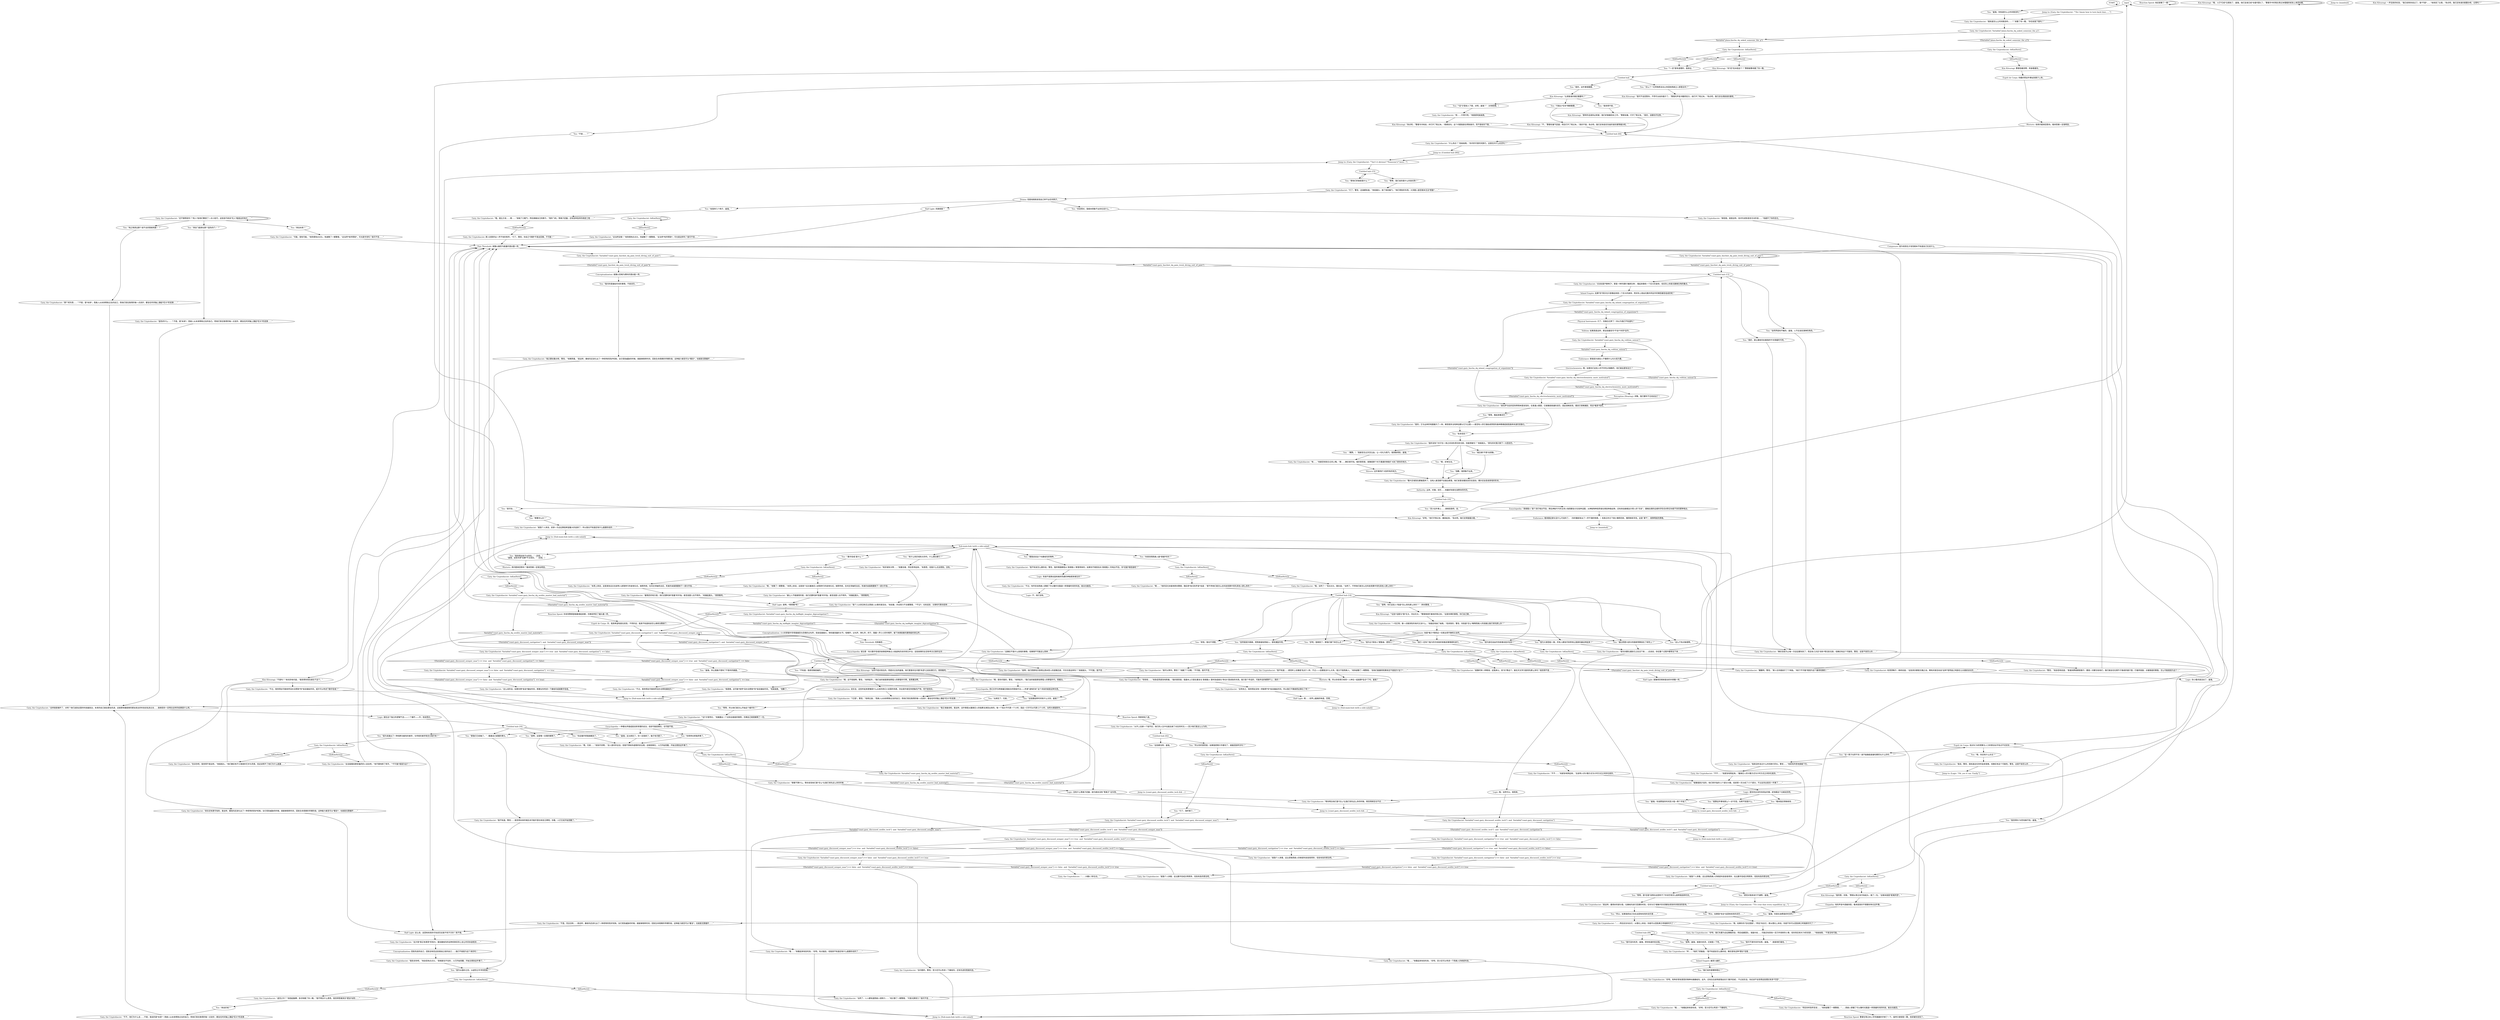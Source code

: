 # WESTCOAST / GARY FASCHA DQ
# Ask Gary if he knows how to turn back time.
# ==================================================
digraph G {
	  0 [label="START"];
	  1 [label="input"];
	  2 [label="You: “好吧，我相信了。那我们接下来怎么办？”"];
	  3 [label="You: “因为从面纱之后、从虚空之中寻找答案？”"];
	  4 [label="Gary, the Cryptofascist: IsKimHere()"];
	  5 [label="IsKimHere()", shape=diamond];
	  6 [label="!(IsKimHere())", shape=diamond];
	  7 [label="Reaction Speed: 他还是瞥了一眼！"];
	  8 [label="Gary, the Cryptofascist: 他清清嗓子，继续说道。“这些其实都是无稽之谈。哪有间谍活动会*这样*堂而皇之地放在公众面前谈论的……”"];
	  9 [label="Gary, the Cryptofascist: “可能，很有可能。”他热情地点点头，快速瞥了一眼警督。“这当然*有所帮助*，可光是市场吗？我可不信……”"];
	  10 [label="Gary, the Cryptofascist: “*正是*，警官。”他倾过身。“西奥人从未来帮助过去的自己。而他们现在取得的每一点进步，都会在时间轴上激起*巨大*的涟漪……”"];
	  11 [label="You: “行了，我听够了。”"];
	  12 [label="Gary, the Cryptofascist: “不不……”他紧张地笑起来。“塞美尼人的计数方式与计时方式之间存在差异。”"];
	  13 [label="Jump to: [coast.gary_discussed_seolite_tech && ...]"];
	  14 [label="You: “那要怎么办？”"];
	  15 [label="Gary, the Cryptofascist: “其实还有更可怕的。是这样，桑帕玛还进化出了一种奇特的防护机制。当它受到威胁的时候，就能够倒转时间，回到生命周期的早期阶段。这种能力甚至可以*重复*，也就是无限循环……”"];
	  16 [label="You: “至少这件事上……请相信我吧，金。”"];
	  17 [label="You: “盖瑞，你是在浪费我的时间吗？”"];
	  18 [label="Gary, the Cryptofascist: “确实目前为止每一次远征都失败了，而且有几次还*消失*得无影无踪，但确实有这个可能性，警官。这是不容否认的……”"];
	  19 [label="Gary, the Cryptofascist: “首先你要在遇到它之后活下来……应该说，你在整个过程中都得活下来……”"];
	  20 [label="Gary, the Cryptofascist: IsKimHere()"];
	  21 [label="IsKimHere()", shape=diamond];
	  22 [label="!(IsKimHere())", shape=diamond];
	  23 [label="Logic: 没有什么等离子武器，因为根本没有“等离子”这东西。"];
	  24 [label="Kim Kitsuragi: “哦，人们*已经*注意到了，盖瑞。他们没准已经*派遣*团队了。”警督手中的笔在笔记本粗糙的纸张上来回动着。"];
	  25 [label="Kim Kitsuragi: “当然不是对现在的，而是对过去的盖瑞。他们更喜欢在问题*失控*之前处理它们。想想看吧。”"];
	  26 [label="You: “盖瑞，你让我脑子里有了不喜欢的画面。”"];
	  27 [label="Gary, the Cryptofascist: “不过，我觉得这可能依然没办法帮助*你*亲自操纵时间。或许可以考虑下数字惩戒？”"];
	  28 [label="You: “*一定*是有道理的，我保证。”"];
	  29 [label="Rhetoric: 用问题来回答你？看来答案一定相当明显。"];
	  30 [label="Gary, the Cryptofascist: “我不知该怎么跟你说，警官。我的情报都是从‘真相猎人’那里得来的。如果你不相信名叫‘真相猎人’的电台节目，你*还能*相信谁呢？”"];
	  31 [label="Gary, the Cryptofascist: “应该说是*物种们*。那是一种所谓的‘集群生物’，看起来像有一个巨大的身体，但实际上则是无数微生物的集合。”"];
	  32 [label="You: “这么干有点缺德啊。”"];
	  33 [label="You: “因为发展出了一种纯粹功能性的美学，与传统的美学观念分离开来？”"];
	  34 [label="You: “等等，所以他们是怎么开始这个循环的？”"];
	  35 [label="Gary, the Cryptofascist: “等你明白他们是*怎么*比我们领先这么多的时候，再觉得疯狂也不迟……”"];
	  36 [label="Gary, the Cryptofascist: “那都不算什么。等你发现他们是*怎么*比我们领先这么多的时候……”"];
	  37 [label="Gary, the Cryptofascist: “我告诉你吧，”他自信地点点头。“真相是包不住的，人们开始觉醒，开始注意到这件事了。”"];
	  38 [label="Gary, the Cryptofascist: “……大概4.5秒左右。”"];
	  39 [label="Gary, the Cryptofascist: “哦……”他看起来有些吃惊。“好吧，至少还可以考虑一下桑帕玛。”"];
	  40 [label="Gary, the Cryptofascist: “不过，有传言说西奥人掌握了可以像时光隧道一样穿越时间的科技。能去也能回。”"];
	  41 [label="Encyclopedia: “真相猎人”是个流行电台节目。两名神秘兮兮的主持人每周都会讨论各种话题，从神秘物种到阴谋论再到种族战争，还有来自赫姆达尔男人的“历史”。跟格拉德的边缘科学杂志《悖论B》差不多的那种电台。"];
	  42 [label="You: “我问的是操纵时间的事情，不是泥巴。”"];
	  43 [label="Gary, the Cryptofascist: Variable[\"coast.gary_faschist_dq_pain_tresh_diving_suit_of_pain\"]"];
	  44 [label="Variable[\"coast.gary_faschist_dq_pain_tresh_diving_suit_of_pain\"]", shape=diamond];
	  45 [label="!(Variable[\"coast.gary_faschist_dq_pain_tresh_diving_suit_of_pain\"])", shape=diamond];
	  46 [label="Gary, the Cryptofascist: “当然了，人人都知道西奥人很努力……”他又瞥了一眼警督。“可是光靠努力？我可不信……”"];
	  47 [label="Gary, the Cryptofascist: “我个人从来没有见过西奥人从事间谍活动，”他说着，并且努力不去看警督。“*不过*，也有谣言、文章和可靠消息称……”"];
	  48 [label="Jump to: [Sub-main-hub (with a side-salad)]"];
	  49 [label="Gary, the Cryptofascist: “就我个人来说，安排一次远征算是希望最大的选择了，所以我也不知道还有什么能跟你说的……”"];
	  50 [label="Jump to: [Gary, the Cryptofascist: \"\"Isn't it obvious? *Someone's* been...\"]"];
	  51 [label="Untitled hub (06)"];
	  52 [label="You: “我可不拿时间开玩笑，盖瑞。”（直直地盯着他。）"];
	  53 [label="Esprit de Corps: 他对RCM的预算与人力的想法似乎有点不切实际……"];
	  54 [label="Logic: 哦，当然可以。很简单。"];
	  55 [label="Gary, the Cryptofascist: “好吧，我们先要为远征筹集资金，然后组建团队，准备补给……可能还有其他一百万件琐碎的小事，但你背后有RCM的资源……”他耸耸肩。“不是没有可能。”"];
	  56 [label="Pain Threshold: 就像以痛苦为能量的潜水服一样。"];
	  57 [label="Untitled hub (15)"];
	  58 [label="Gary, the Cryptofascist: “还不够明显吗？*有人*给他们教授了一点小技巧，这些技巧来自*无人*能抵达的地方……”"];
	  59 [label="You: “来自灰域？”"];
	  60 [label="Half Light: 同类相食？"];
	  61 [label="You: “太疯狂了，兄弟。”"];
	  62 [label="Gary, the Cryptofascist: “本质上来说，这是某些远古吉皮特人部落举行的哀悼仪式。按照传统，在村庄领袖死去后，死者的亲属需要割下一部分手指……”"];
	  63 [label="Half Light: 是啊，*想想看*吧！"];
	  64 [label="Jump to: [coast.gary_discussed_seolite_tech && ...]"];
	  65 [label="Composure: 因为他现在才发现根本不知道自己在说什么。"];
	  66 [label="Gary, the Cryptofascist: “我知道怎么让时间倒流吗……？”他瞥了你一眼。“你在给我下套吗？”"];
	  67 [label="Untitled hub"];
	  68 [label="Untitled hub (04)"];
	  69 [label="You: “可能比*任何*事都重要。”"];
	  70 [label="You: “是啊，盖瑞，就是抖机灵。迁就我一下吧。”"];
	  71 [label="Inland Empire: 越深入越好。"];
	  72 [label="You: “有什么和灰域有关的吗，什么理论都行？”"];
	  73 [label="You: “我觉得这些不太现实。”（总结。）\n“盖瑞，这些东西*全都*不太现实。”（总结。）"];
	  74 [label="Volition: 如果真是这样，那这些器官可*不会**共同*运作。"];
	  75 [label="You: “感觉对我来说行不通啊，盖瑞。”"];
	  76 [label="Gary, the Cryptofascist: “……然后反复攻击它，从理论上来说，你就可以回到弗兰考格斯时代了！”"];
	  77 [label="Logic: 你小看间谍活动了，盖瑞。"];
	  78 [label="Jump to: [Sub-main-hub (with a side-salad)]"];
	  79 [label="Gary, the Cryptofascist: Variable[\"coast.gary_fascha_dq_halflight_imagine_digicastigation\"]"];
	  80 [label="Variable[\"coast.gary_fascha_dq_halflight_imagine_digicastigation\"]", shape=diamond];
	  81 [label="!(Variable[\"coast.gary_fascha_dq_halflight_imagine_digicastigation\"])", shape=diamond];
	  82 [label="Gary, the Cryptofascist: “那个老东西……？不是，是*未来*。西奥人从未来帮助过去的自己。而他们现在取得的每一点进步，都会在时间轴上激起*巨大*的涟漪……”"];
	  83 [label="Gary, the Cryptofascist: “没问题的，警官。至少还可以考虑一下桑帕玛，还有先进的西奥科技。”"];
	  84 [label="Kim Kitsuragi: “快点吧，”警督冷冷地说，并打开了笔记本。“顺便说句，这个问题我是在明知故问，而不是给你下套。”"];
	  85 [label="Jump to: [Untitled hub (06)]"];
	  86 [label="Gary, the Cryptofascist: IsKimHere()"];
	  87 [label="IsKimHere()", shape=diamond];
	  88 [label="!(IsKimHere())", shape=diamond];
	  89 [label="Reaction Speed: 警督在笔记本上写写画画的手顿了一下。虽然只是短短一瞬，但却被你发现了。"];
	  90 [label="You: “‘数字惩戒’是什么？”"];
	  91 [label="Gary, the Cryptofascist: Variable[\"coast.gary_fascha_dq_inland_congregation_of_organisms\"]"];
	  92 [label="Variable[\"coast.gary_fascha_dq_inland_congregation_of_organisms\"]", shape=diamond];
	  93 [label="!(Variable[\"coast.gary_fascha_dq_inland_congregation_of_organisms\"])", shape=diamond];
	  94 [label="Gary, the Cryptofascist: Variable[\"coast.gary_fascha_dq_volition_unison\"]"];
	  95 [label="Variable[\"coast.gary_fascha_dq_volition_unison\"]", shape=diamond];
	  96 [label="!(Variable[\"coast.gary_fascha_dq_volition_unison\"])", shape=diamond];
	  97 [label="You: “有多危险？”"];
	  98 [label="Gary, the Cryptofascist: “我听说有个村子在一夜之间消失得无影无踪。你能想象吗？”他摇摇头。“原先的村落只剩下一大团泥巴。”"];
	  99 [label="You: “嗯，非常生动。”"];
	  100 [label="You: （嘲笑。）“我甚至见过天空泣血，让一切化为蒸汽。我想象得到，盖瑞。”"];
	  101 [label="Kim Kitsuragi: “*这些*话题与*我*无关。完全无关。”警督继续盯着他的笔记本。“这是你俩的事情。你们自己聊。”"];
	  102 [label="Gary, the Cryptofascist: IsKimHere()"];
	  103 [label="IsKimHere()", shape=diamond];
	  104 [label="!(IsKimHere())", shape=diamond];
	  105 [label="You: “这些跟扭转时间有什么关系，盖瑞？”"];
	  106 [label="Untitled hub (02)"];
	  107 [label="Jump to: [Sub-main-hub (with a side-salad)]"];
	  108 [label="Jump to: [Gary, the Cryptofascist: \"\"It's true that every expedition up...\"]"];
	  109 [label="You: “抱歉，我想象不出来。”"];
	  110 [label="Untitled hub (11)"];
	  111 [label="Gary, the Cryptofascist: “嗯……”他的目光本能地转向警督，随后用*低沉的声音*说道：“那不然他们是怎么在科技竞赛中领先其他人那么多的？”"];
	  112 [label="You: “他们一定有个强力的中央政府来推进事情顺利进行。”"];
	  113 [label="Gary, the Cryptofascist: “一切正常。做一点推测性的询问又没什么。”他尴尬地耸了耸肩。“但讲真的，警官，你到底*怎么*解释西奥人的发展比我们领先那么多？”"];
	  114 [label="Gary, the Cryptofascist: “醒醒吧，警官。”那人在你面前打了个响指。“他们*不可能*是因为这个赢得竞赛的！”"];
	  115 [label="Gary, the Cryptofascist: “哦，就比方说……嗯……”他喘了口粗气，然后揉着自己的脖子。“隐形飞机，等离子武器，还有各种各样的绝密工程……”"];
	  116 [label="You: “所以你的意思是，如果我把两只手都切了，就能回到昨天吗？”"];
	  117 [label="Conceptualization: 说实话，这些听起来更像是什么从前的奇幻小说里的场景，完全是作者狂热想象的产物，而不是现实。"];
	  118 [label="Gary, the Cryptofascist: IsKimHere()"];
	  119 [label="IsKimHere()", shape=diamond];
	  120 [label="!(IsKimHere())", shape=diamond];
	  121 [label="Jump to: [Logic: \"Oh, yes it can. Easily.\"]"];
	  122 [label="Gary, the Cryptofascist: “是在萨马拉的亚热带雨林里发现的。在普通人眼里，它就像是普通的泥巴，因此很难发现。据说它很难捕捉，而且*极其*危险。”"];
	  123 [label="Conceptualization: 回到先前的自己，回到没有犯这些错误之前的自己……我们不就是为这个来的吗！"];
	  124 [label="Gary, the Cryptofascist: IsKimHere()"];
	  125 [label="IsKimHere()", shape=diamond];
	  126 [label="!(IsKimHere())", shape=diamond];
	  127 [label="Untitled hub (16)"];
	  128 [label="You: “那我们已经输了。”（看着自己紧握的拳头。）"];
	  129 [label="Gary, the Cryptofascist: “我可以笑吗，警官？”他翻了个白眼。“不可能，我可不信……”"];
	  130 [label="Gary, the Cryptofascist: “这确实不是什么容易的事情，但事情不可能这么简单……”"];
	  131 [label="Gary, the Cryptofascist: “我不知道，警官……我觉得未来的瑞瓦肖可能手里也有些王牌吧。你看，人们已经开始觉醒了。”"];
	  132 [label="Pain Threshold: 何其痛苦……"];
	  133 [label="Gary, the Cryptofascist: “不不……”他紧张地笑起来。“吉皮特人的计数方式与计时方式之间存在差异。”"];
	  134 [label="You: “盖瑞，你浪费我的时间至少值一两个手指了。”"];
	  135 [label="You: “我们说的是哪种理论？”"];
	  136 [label="Gary, the Cryptofascist: Variable[\"coast.gary_discussed_semper_maa\"] == false  and  Variable[\"coast.gary_discussed_seolite_tech\"] == true"];
	  137 [label="Variable[\"coast.gary_discussed_semper_maa\"] == false  and  Variable[\"coast.gary_discussed_seolite_tech\"] == true", shape=diamond];
	  138 [label="!(Variable[\"coast.gary_discussed_semper_maa\"] == false  and  Variable[\"coast.gary_discussed_seolite_tech\"] == true)", shape=diamond];
	  139 [label="Gary, the Cryptofascist: Variable[\"coast.gary_discussed_semper_maa\"] == true  and  Variable[\"coast.gary_discussed_castigation\"]  == false"];
	  140 [label="Variable[\"coast.gary_discussed_semper_maa\"] == true  and  Variable[\"coast.gary_discussed_castigation\"]  == false", shape=diamond];
	  141 [label="!(Variable[\"coast.gary_discussed_semper_maa\"] == true  and  Variable[\"coast.gary_discussed_castigation\"]  == false)", shape=diamond];
	  142 [label="Gary, the Cryptofascist: “嗯，如果你先*包在里面*，*然后*攻击它，那从理论上来说，你差不多可以回到弗兰考格斯时代了！”"];
	  143 [label="Half Light: 就像用恐惧来驱动的外骨骼一样。"];
	  144 [label="Gary, the Cryptofascist: “我正要说重点呢，警官。”他微笑着。“是这样，桑帕玛还进化出了一种奇特的防护机制。当它受到威胁的时候，就能够倒转时间，回到生命周期的早期阶段。这种能力甚至可以*重复*，也就是无限循环……”"];
	  145 [label="You: “通过把更大部分的国家预算投在了研究上？”"];
	  146 [label="Composure: 他是*极力*想把这一切表达得平静而又自然。"];
	  147 [label="Gary, the Cryptofascist: IsKimHere()"];
	  148 [label="IsKimHere()", shape=diamond];
	  149 [label="!(IsKimHere())", shape=diamond];
	  150 [label="You: “是啊，这是唯一合理的解释了。”"];
	  151 [label="Gary, the Cryptofascist: “我不知道……感觉听上去像是*乱伦*一样，不过——这跟我没什么关系，我又不是西奥人。”他快速瞥了一眼警督。“但他们能赢得竞赛肯定不是因为*这个*……”"];
	  152 [label="Gary, the Cryptofascist: Variable[\"coast.gary_fascha_dq_seolite_master_bad_material\"]"];
	  153 [label="Variable[\"coast.gary_fascha_dq_seolite_master_bad_material\"]", shape=diamond];
	  154 [label="!(Variable[\"coast.gary_fascha_dq_seolite_master_bad_material\"])", shape=diamond];
	  155 [label="Gary, the Cryptofascist: Variable[\"coast.gary_discussed_castigation\"]  and  Variable[\"coast.gary_discussed_semper_maa\"]"];
	  156 [label="Variable[\"coast.gary_discussed_castigation\"]  and  Variable[\"coast.gary_discussed_semper_maa\"]", shape=diamond];
	  157 [label="!(Variable[\"coast.gary_discussed_castigation\"]  and  Variable[\"coast.gary_discussed_semper_maa\"])", shape=diamond];
	  158 [label="You: “真可怕……”"];
	  159 [label="You: “盖瑞，你知道怎么让时间倒流吗？”"];
	  160 [label="Jump to: [mainhub]"];
	  161 [label="You: “我压根*不想*去想象。”"];
	  162 [label="Authority: 丛林，村镇，泥巴……他最好别是在浪费你的时间。"];
	  163 [label="You: “这一辈子也弄不完！就不能像是直接吃颗药丸什么的吗……？”"];
	  164 [label="You: “所以，如果我*攻击*这团有知觉的泥巴……”"];
	  165 [label="Untitled hub (14)"];
	  166 [label="You: “因为大家团结一致，所有人都各尽其责地让国家机器运转起来？”"];
	  167 [label="Gary, the Cryptofascist: IsKimHere()"];
	  168 [label="IsKimHere()", shape=diamond];
	  169 [label="!(IsKimHere())", shape=diamond];
	  170 [label="Gary, the Cryptofascist: “警官，”他自信地说道，“普通消费者都是傻子。要是一切都交给他们，我们就会住在假竹子做成的屋子里，打着邦高鼓，点着致癌的熏香。怎么可能是因为这个！”"];
	  171 [label="Rhetoric: 哦，所以你觉得只和同一人种在一起就算*乱伦*了吗，盖瑞？"];
	  172 [label="Logic: 就在这个独立的逻辑气泡——一个循环——中，他说得对。"];
	  173 [label="Half Light: 嗯……世界上最美的味道，恐惧。"];
	  174 [label="Conceptualization: 小小的茅屋中孕育着痛苦与恐惧的尖叫声。母亲低垂着头，啃咬着孩童的关节。咀嚼声，尖叫声，挣扎声。终于，随着一声小小的咔嚓声，接下来便是暴风骤雨般的哭泣声。"];
	  175 [label="Endurance: 看来跟这家伙没什么可说的了。（你的腹部发出了一声不满的咆哮。）但真正的王下骑士懂得忍耐，懂得继续寻找。这是“勇气”，是黎明前的黑暗。"];
	  176 [label="Gary, the Cryptofascist: “很遗憾，这可能*依然*没办法帮助*你*亲自操纵时间。”他耸耸肩。“抱歉了。”"];
	  177 [label="Gary, the Cryptofascist: “就我个人来看，这比数字惩戒文明得多，但各有各的想法吧。”"];
	  178 [label="Kim Kitsuragi: “我同意，侦探。”警督从笔记本中抬起头，插了一句。“这根本就是*匪夷所思*。”"];
	  179 [label="Kim Kitsuragi: “我可不会回答你，不然可太给你面子了。”警督的声音冷酷而官方，他打开了笔记本。“快点吧，我们还在调查谋杀案呢。”"];
	  180 [label="Gary, the Cryptofascist: “不是，完全没有……是这样，桑帕玛还进化出了一种奇特的防护机制。当它受到威胁的时候，就能够倒转时间，回到生命周期的早期阶段。这种能力甚至可以*重复*，也就是无限循环……”"];
	  181 [label="Gary, the Cryptofascist: “这才是*真正有意思*的地方。据说桑帕玛的这种机制实际上会让时间本身倒流……”"];
	  182 [label="Gary, the Cryptofascist: IsKimHere()"];
	  183 [label="IsKimHere()", shape=diamond];
	  184 [label="!(IsKimHere())", shape=diamond];
	  185 [label="Gary, the Cryptofascist: “这样就是循环了，对吧？他们送到这里的科技越发达，未来的自己就会更加先进，这就意味着能够将更加发达的科技走私到过去……我相信你一定明白这样的结果是什么吧。”"];
	  186 [label="You: “盖瑞，这太疯狂了。你一定是疯了，脑子有问题了。”"];
	  187 [label="Drama: 但是他刚刚发现自己举不出任何例子。"];
	  188 [label="Empathy: 他的声音中透着欣慰，看来是真的不想跟你争论这件事。"];
	  189 [label="Gary, the Cryptofascist: IsKimHere()"];
	  190 [label="IsKimHere()", shape=diamond];
	  191 [label="!(IsKimHere())", shape=diamond];
	  192 [label="Kim Kitsuragi: “比调查谋杀案还重要吗？”"];
	  193 [label="Rhetoric: 他用问题来回答你。看来答案一定很明显。"];
	  194 [label="Logic: 有谁不是靠创造和维持荒唐的神秘感来维生的？"];
	  195 [label="Inland Empire: 如果*你*其实也只是看起来是一个巨大的身体，而实际上是由无数共同运作的微型器官组成的呢？"];
	  196 [label="You: “我觉得RCM恐怕做不到，盖瑞。”"];
	  197 [label="You: “因为放任自由市场来推动技术进步？”"];
	  198 [label="You: “显然是因为隔离，把西奥留给西奥人。很有激励作用。”"];
	  199 [label="You: “来自未来？”"];
	  200 [label="Gary, the Cryptofascist: “就像时钟一样精准，这我承认。但*光*靠这个，能在天文学方面领先那么多吗？我觉得不是……”"];
	  201 [label="Gary, the Cryptofascist: “这话留着给那些嗑药的人说去吧，”他不屑地挥了挥手。“*不可能*是因为这个！”"];
	  202 [label="Esprit de Corps: 天，我真希望他是在挖苦。不然的话，我真不知道他该怎么继续当警探了。"];
	  203 [label="Gary, the Cryptofascist: “最让人不能接受的是，他们还要咬掉*孩童*的手指。甚至连婴儿也不例外。”他皱起眉头。“想想看吧。”"];
	  204 [label="You: “就算这件事有那么*一点*可信，也帮不到我什么。”"];
	  205 [label="You: “地之角旁边那个进不去的隐秘地堡！？”"];
	  206 [label="You: “嗯，你还有什么办法？”"];
	  207 [label="Kim Kitsuragi: “不是吗？”他诧异地问道。“我觉得你现在就在干这个。”"];
	  208 [label="Gary, the Cryptofascist: Variable[\"coast.gary_fascha_dq_electrochemistry_more_motivated\"]"];
	  209 [label="Variable[\"coast.gary_fascha_dq_electrochemistry_more_motivated\"]", shape=diamond];
	  210 [label="!(Variable[\"coast.gary_fascha_dq_electrochemistry_more_motivated\"])", shape=diamond];
	  211 [label="Gary, the Cryptofascist: IsKimHere()"];
	  212 [label="IsKimHere()", shape=diamond];
	  213 [label="!(IsKimHere())", shape=diamond];
	  214 [label="You: “奇怪，我也不清楚。”"];
	  215 [label="Gary, the Cryptofascist: “是啊，他们把那地方锁得比西米恩人的屁眼还紧，可仅仅是这样吗？”他摇摇头。“不可能，我不信……”"];
	  216 [label="You: “你这循环把我搞糊涂了。”"];
	  217 [label="Gary, the Cryptofascist: “这当然没错！”他热情地点点头，快速瞥了一眼警督。“这当然*有所帮助*，可光是这样吗？我可不信……”"];
	  218 [label="Gary, the Cryptofascist: “不不，他们为什么会……不是，我说的是*未来*！西奥人从未来帮助过去的自己。而他们现在取得的每一点进步，都会在时间轴上激起*巨大*的涟漪……”"];
	  219 [label="Gary, the Cryptofascist: “相信我，就是这样。技术先进到语言无法形容……”他避开了你的目光。"];
	  220 [label="Gary, the Cryptofascist: “*这*才是悖论，”他展露出一个全知全能般的微笑，仿佛自己刚刚解释了一切。"];
	  221 [label="Encyclopedia: 一种看似矛盾或是违背常理的说法，但却可能是事实。也可能不是。"];
	  222 [label="Gary, the Cryptofascist: “哈哈哈……”他急促而紧张地笑着。“我的意思是，我基本上只是在重复在‘真相猎人’里听到或者在‘悖论B’里读到的东西。我只是个传话的，可能传话的都算不上，真的！”"];
	  223 [label="Untitled hub"];
	  224 [label="Gary, the Cryptofascist: “我正准备说呢。是这样，这件事是从塞美尼人的指算法演变出来的。每一个指关节代表一个小时，因此一只手可以代表12个小时，当然大拇指除外。”"];
	  225 [label="Encyclopedia: 请注意：有关数字惩戒的故事是种族主义者虚构历史的常见手法，这些故事完全没有考古记录的证实……"];
	  226 [label="You: “不知道，我感觉像是编的。”"];
	  227 [label="Gary, the Cryptofascist: “这么说的话，如果你想*亲自*操纵时间，那建议你考虑一下桑帕玛或者数字惩戒。”"];
	  228 [label="Gary, the Cryptofascist: “不过，我觉得这可能依然没办法帮助桑帕玛？”"];
	  229 [label="Gary, the Cryptofascist: Variable[\"coast.gary_discussed_castigation\"] == false  and  Variable[\"coast.gary_discussed_seolite_tech\"] == true"];
	  230 [label="Variable[\"coast.gary_discussed_castigation\"] == false  and  Variable[\"coast.gary_discussed_seolite_tech\"] == true", shape=diamond];
	  231 [label="!(Variable[\"coast.gary_discussed_castigation\"] == false  and  Variable[\"coast.gary_discussed_seolite_tech\"] == true)", shape=diamond];
	  232 [label="Jump to: [Gary, the Cryptofascist: \"\"Do I know how to turn back time......\"]"];
	  233 [label="You: “怎么了？光凭物质没法让你回到西奥主人那里去吗？”"];
	  234 [label="Kim Kitsuragi: “不，”警督叹着气回道，然后打开了笔记本。“真的不是。快点吧，我们还有低优先级的谋杀案等着办呢。”"];
	  235 [label="You: “我可没抖机灵，盖瑞。把你知道的告诉我。”"];
	  236 [label="Gary, the Cryptofascist: “呼……”他抓了抓脑袋。“我不知道该怎么跟你说。确实是有这种*理论*没错……”"];
	  237 [label="Gary, the Cryptofascist: “哦，当然了！”他点点头，重复道。“当然了。不然他们是怎么在科技竞赛中领先其他人那么多的？”"];
	  238 [label="You: “是啊，你们这些人*到底*怎么领先那么多的？”（转向警督。）"];
	  239 [label="You: “来自飞旋旅社那个蓝色的门！？”"];
	  240 [label="Gary, the Cryptofascist: “蓝色的什么……？不是，是*未来*。西奥人从未来帮助过去的自己。而他们现在取得的每一点进步，都会在时间轴上激起*巨大*的涟漪……”"];
	  241 [label="You: “给我举几个例子，盖瑞。”"];
	  242 [label="You: “你说得对，我根本想象不出你在说什么。”"];
	  243 [label="Gary, the Cryptofascist: “最残忍的地方是，他们还要咬掉*孩童*的手指。甚至连婴儿也不例外。”他皱起眉头。“想想看吧。”"];
	  244 [label="Encyclopedia: 奇幻文学与种族偏见相结合的隐喻手法——所谓“虚构历史”这个词说的就是这种东西。"];
	  245 [label="Gary, the Cryptofascist: Variable[\"coast.gary_discussed_semper_maa\"] == false  and  Variable[\"coast.gary_discussed_castigation\"]  == true"];
	  246 [label="Variable[\"coast.gary_discussed_semper_maa\"] == false  and  Variable[\"coast.gary_discussed_castigation\"]  == true", shape=diamond];
	  247 [label="!(Variable[\"coast.gary_discussed_semper_maa\"] == false  and  Variable[\"coast.gary_discussed_castigation\"]  == true)", shape=diamond];
	  248 [label="Gary, the Cryptofascist: Variable[\"coast.gary_discussed_castigation\"] == true  and  Variable[\"coast.gary_discussed_seolite_tech\"] == false"];
	  249 [label="Variable[\"coast.gary_discussed_castigation\"] == true  and  Variable[\"coast.gary_discussed_seolite_tech\"] == false", shape=diamond];
	  250 [label="!(Variable[\"coast.gary_discussed_castigation\"] == true  and  Variable[\"coast.gary_discussed_seolite_tech\"] == false)", shape=diamond];
	  251 [label="Kim Kitsuragi: “你*还*在纠结这个？”警督疲惫地看了你一眼。"];
	  252 [label="You: “*这*才是给人下套，对吧，盖瑞？”（对他眨眼。）"];
	  253 [label="Half Light: 这么说，这团有知觉的可怕泥巴还是不死不灭的？真不错。"];
	  254 [label="Untitled hub (13)"];
	  255 [label="Gary, the Cryptofascist: “虚空之中？”他抱起胳膊，急切地看了你一眼。“我不明白什么意思。我觉得答案其实*更加*凶险……”"];
	  256 [label="You: “你用悖论把我弄晕了。”"];
	  257 [label="Gary, the Cryptofascist: IsKimHere()"];
	  258 [label="IsKimHere()", shape=diamond];
	  259 [label="!(IsKimHere())", shape=diamond];
	  260 [label="Logic: 是你完全没时间闲扯的事。赶快跟这个白痴说完吧。"];
	  261 [label="Gary, the Cryptofascist: “喂，这不怪我啊，警官。”他举起手。“我们谈的就是那些野蛮人的野蛮时代啊。是黑魔法啊。”"];
	  262 [label="Jump to: [mainhub]"];
	  263 [label="Gary, the Cryptofascist: “喂，是你问我的，警官。”他举起手。“我们谈的就是那些野蛮人的野蛮时代。黑魔法。”"];
	  264 [label="Jump to: [Sub-main-hub (with a side-salad)]"];
	  265 [label="Gary, the Cryptofascist: “就我个人来看，这比获取西奥人的绝密科技容易得多，但各有各的想法吧。”"];
	  266 [label="Kim Kitsuragi: 警督抱着双臂，转身看着你。"];
	  267 [label="Gary, the Cryptofascist: “呃……行吧行吧。”他困惑地耸耸肩。"];
	  268 [label="Gary, the Cryptofascist: “然后你听到传言说……”他快速瞥了一眼警督。“……西奥人掌握了可以像时光隧道一样穿越时间的科技。能去也能回。”"];
	  269 [label="You: “等等，看起来像泥巴？”"];
	  270 [label="Untitled hub (10)"];
	  271 [label="Conceptualization: 就像以苦难为燃料的潜水艇一样。"];
	  272 [label="You: “自然界是有平衡的，盖瑞。人不应该扮演神的角色。”"];
	  273 [label="You: “等等，我们说的是什么科技优势？”"];
	  274 [label="Gary, the Cryptofascist: “喂，兄弟……”他张开双臂。“没人喜欢听这话，但我不想给你虚假的安全感。这就是事实。人们开始觉醒，开始注意到这件事了。”"];
	  275 [label="Gary, the Cryptofascist: IsKimHere()"];
	  276 [label="IsKimHere()", shape=diamond];
	  277 [label="!(IsKimHere())", shape=diamond];
	  278 [label="Reaction Speed: 简直胡说八道。"];
	  279 [label="You: “这些都没用，盖瑞。”"];
	  280 [label="Gary, the Cryptofascist: “就像我刚才说的，他们用手指的12个部分计数，但却把一天分成了15个部分。不过这完全是另一件事了……”"];
	  281 [label="You: “看来我还得继续找……”"];
	  282 [label="Gary, the Cryptofascist: “哦……”他看起来有些吃惊。“好吧，有点尴尬，但我真不知道还有什么能跟你说的了……”"];
	  283 [label="Gary, the Cryptofascist: “就我个人来看，这比获取西奥人的绝密科技容易得多，也比数字惩戒文明得多，但各有各的想法吧。”"];
	  284 [label="Gary, the Cryptofascist: Variable[\"plaza.fascha_dq_asked_someone_the_q\"]"];
	  285 [label="Variable[\"plaza.fascha_dq_asked_someone_the_q\"]", shape=diamond];
	  286 [label="!(Variable[\"plaza.fascha_dq_asked_someone_the_q\"])", shape=diamond];
	  287 [label="Esprit de Corps: 你最好把这件事扯到案子上来。"];
	  288 [label="Kim Kitsuragi: “那样的话请务必抓紧，我们好接着回去工作，”警督说着，打开了笔记本。“真的，没跟你开玩笑。”"];
	  289 [label="You: “跟我说说这个叫桑帕玛的物种。”"];
	  290 [label="Physical Instrument: 行了，别做白日梦了！你以为我们不知道吗？"];
	  291 [label="Perception (Hearing): 闭嘴，我们都听不见他说话了！"];
	  292 [label="Electrochemistry: 喂，如果你们这些人时不时吃点镇静药，他们就会更有动力？"];
	  293 [label="Gary, the Cryptofascist: “咳……”他甚至惊到忘记闭上嘴。“那……确实很可怕。我的意思是，就像是那个村子遭遇的惨剧扩大到了更多的地方。”"];
	  294 [label="Gary, the Cryptofascist: “我真没听说过什么时间旅行药丸，警官……”他若有所思地揉着下巴。"];
	  295 [label="You: “很好。就让桑帕玛拉着我的牛车穿越时代吧。”"];
	  296 [label="You: “因为比*其他人*更勤奋、更努力？”"];
	  297 [label="Gary, the Cryptofascist: IsKimHere()"];
	  298 [label="IsKimHere()", shape=diamond];
	  299 [label="!(IsKimHere())", shape=diamond];
	  300 [label="Gary, the Cryptofascist: “告诉你吧，我觉得不是这样。”他摇摇头。“他们确实有不少美丽的艺术与灵感，但这说明不了他们为什么能赢……”"];
	  301 [label="Gary, the Cryptofascist: “行了，警官，这谁都知道。”他低着头，挠了挠后脑勺。“他们得到的东西，大多数人甚至根本无法*想象*……”"];
	  302 [label="Gary, the Cryptofascist: IsKimHere()"];
	  303 [label="IsKimHere()", shape=diamond];
	  304 [label="!(IsKimHere())", shape=diamond];
	  305 [label="Gary, the Cryptofascist: Variable[\"coast.gary_discussed_seolite_tech\"]  and  Variable[\"coast.gary_discussed_semper_maa\"]"];
	  306 [label="Variable[\"coast.gary_discussed_seolite_tech\"]  and  Variable[\"coast.gary_discussed_semper_maa\"]", shape=diamond];
	  307 [label="!(Variable[\"coast.gary_discussed_seolite_tech\"]  and  Variable[\"coast.gary_discussed_semper_maa\"])", shape=diamond];
	  308 [label="Gary, the Cryptofascist: Variable[\"coast.gary_discussed_semper_maa\"] == true  and  Variable[\"coast.gary_discussed_seolite_tech\"] == false"];
	  309 [label="Variable[\"coast.gary_discussed_semper_maa\"] == true  and  Variable[\"coast.gary_discussed_seolite_tech\"] == false", shape=diamond];
	  310 [label="!(Variable[\"coast.gary_discussed_semper_maa\"] == true  and  Variable[\"coast.gary_discussed_seolite_tech\"] == false)", shape=diamond];
	  311 [label="Gary, the Cryptofascist: “哦……”他看起来有些吃惊。“好吧，至少还可以考虑一下西奥人的绝密科技。”"];
	  312 [label="Jump to: [coast.gary_discussed_seolite_tech && ...]"];
	  313 [label="Gary, the Cryptofascist: Variable[\"coast.gary_discussed_seolite_tech\"]  and  Variable[\"coast.gary_discussed_castigation\"]"];
	  314 [label="Variable[\"coast.gary_discussed_seolite_tech\"]  and  Variable[\"coast.gary_discussed_castigation\"]", shape=diamond];
	  315 [label="!(Variable[\"coast.gary_discussed_seolite_tech\"]  and  Variable[\"coast.gary_discussed_castigation\"])", shape=diamond];
	  316 [label="Gary, the Cryptofascist: “什么快点？”他耸耸肩。“你问的可是时间旅行。这是在抖什么机灵吗？”"];
	  317 [label="Shivers: 这件事将扩大到所有的地方。"];
	  318 [label="You: “等等，我*还是*没明白这团死不了的泥巴怪怎么能帮我扭转时间。”"];
	  319 [label="Gary, the Cryptofascist: Variable[\"coast.gary_faschist_dq_pain_tresh_diving_suit_of_pain\"]"];
	  320 [label="Variable[\"coast.gary_faschist_dq_pain_tresh_diving_suit_of_pain\"]", shape=diamond];
	  321 [label="!(Variable[\"coast.gary_faschist_dq_pain_tresh_diving_suit_of_pain\"])", shape=diamond];
	  322 [label="You: “那他们的秘密是什么？”"];
	  323 [label="Gary, the Cryptofascist: 那人刻意挤出一声不悦的笑声。“行了，警官，你自己*清楚*不是这回事。不可能！”"];
	  324 [label="Gary, the Cryptofascist: Variable[\"coast.gary_fascha_dq_seolite_master_bad_material\"]"];
	  325 [label="Variable[\"coast.gary_fascha_dq_seolite_master_bad_material\"]", shape=diamond];
	  326 [label="!(Variable[\"coast.gary_fascha_dq_seolite_master_bad_material\"])", shape=diamond];
	  327 [label="Reaction Speed: 你发现警督瑟缩着揉起前额，仿佛突然犯了偏头痛一样。"];
	  328 [label="Gary, the Cryptofascist: “总而言之，我觉得这没有一样能帮*你*亲自操纵时间。所以我们干脆就把这事忘了吧？”"];
	  329 [label="Jump to: [Sub-main-hub (with a side-salad)]"];
	  330 [label="Gary, the Cryptofascist: IsKimHere()"];
	  331 [label="IsKimHere()", shape=diamond];
	  332 [label="!(IsKimHere())", shape=diamond];
	  333 [label="You: “是的，这件事很重要。”"];
	  334 [label="You: “不是……？”"];
	  335 [label="You: “我觉得不是。”"];
	  336 [label="Kim Kitsuragi: “好吧。”他打开笔记本，翻阅起来。“快点吧。我们还得接着办案。”"];
	  337 [label="Sub-main-hub (with a side-salad)"];
	  338 [label="Gary, the Cryptofascist: “好吧，有种非常有意思的物种叫做桑帕玛。此外，还有支吉皮特部落会实行‘数字惩戒’，不过说实话，你应该不会觉得这些理论有多*可信*……”"];
	  339 [label="Logic: 不，他们没有。"];
	  340 [label="You: “你真觉得西奥人能*穿越*时间？”"];
	  341 [label="Gary, the Cryptofascist: “和灰域有关啊……”他重复着，然后思考起来。“有意思，但我什么也没想到。没有。”"];
	  342 [label="Gary, the Cryptofascist: “是的，它与丛林的地面融为了一体。难怪很多当地神话都以它为主题——甚至有人将它描绘成愤怒的森林精魂或者是森林本身的具象化。”"];
	  343 [label="Endurance: 那是因为某些人不懂得什么叫大局为重。"];
	  344 [label="Gary, the Cryptofascist: “整片区域现在都被遗弃了。当地人甚至都不会接近那里。他们发誓说看到泥巴在扭动，偶尔还会变成奇怪的形状。”"];
	  345 [label="Gary, the Cryptofascist: “是这样，最奇妙的部分是，在桑帕玛进行回溯的时刻，任何与它*接触*的东西都会受到时间倒流的影响。”"];
	  346 [label="You: “所以，如果我把自己包在这团有知觉的泥巴里……”"];
	  347 [label="Kim Kitsuragi: 一声沮丧的叹息。“我已经和你说过了。我*不是*……”他改变了主意。“快点吧，我们还有谋杀案要办呢，记得吗？”"];
	  348 [label="Gary, the Cryptofascist: “嗯，”他瞥了一眼警督。“本质上来说，这是某个远古塞美尼人部落举行的哀悼仪式。按照传统，在村庄领袖死去后，死者的亲属需要割下一部分手指……”"];
	  349 [label="Gary, the Cryptofascist: “从手上去掉一个指节后，他们的人生中也就去掉了对应的时光——至少他们是这么认为的。”"];
	  350 [label="Gary, the Cryptofascist: “我说，警官，我知道这任务听起来很难，但确实有这个可能性，警官。这是不容否认的……”"];
	  0 -> 0
	  1 -> 159
	  2 -> 54
	  3 -> 102
	  4 -> 4
	  4 -> 5
	  5 -> 152
	  6 -> 155
	  7 -> 7
	  8 -> 77
	  9 -> 56
	  10 -> 185
	  11 -> 305
	  12 -> 280
	  13 -> 313
	  14 -> 49
	  15 -> 253
	  16 -> 336
	  17 -> 180
	  18 -> 53
	  19 -> 1
	  19 -> 75
	  20 -> 20
	  20 -> 21
	  21 -> 217
	  22 -> 323
	  23 -> 35
	  24 -> 24
	  25 -> 222
	  26 -> 261
	  27 -> 329
	  28 -> 336
	  29 -> 50
	  30 -> 194
	  31 -> 195
	  32 -> 18
	  33 -> 167
	  34 -> 220
	  35 -> 13
	  36 -> 13
	  37 -> 3
	  38 -> 110
	  39 -> 264
	  40 -> 339
	  41 -> 175
	  42 -> 144
	  43 -> 43
	  43 -> 44
	  44 -> 254
	  45 -> 143
	  46 -> 56
	  47 -> 6
	  48 -> 337
	  49 -> 107
	  50 -> 57
	  51 -> 51
	  51 -> 235
	  51 -> 70
	  52 -> 236
	  53 -> 163
	  53 -> 196
	  53 -> 206
	  54 -> 313
	  55 -> 52
	  56 -> 319
	  57 -> 273
	  57 -> 322
	  58 -> 58
	  58 -> 199
	  58 -> 205
	  58 -> 239
	  59 -> 218
	  60 -> 56
	  61 -> 34
	  62 -> 243
	  63 -> 79
	  64 -> 305
	  65 -> 35
	  66 -> 284
	  67 -> 233
	  67 -> 333
	  67 -> 334
	  68 -> 316
	  69 -> 234
	  70 -> 236
	  71 -> 135
	  72 -> 341
	  73 -> 29
	  74 -> 94
	  75 -> 108
	  76 -> 55
	  77 -> 56
	  78 -> 337
	  79 -> 80
	  79 -> 81
	  80 -> 174
	  81 -> 225
	  82 -> 185
	  83 -> 264
	  84 -> 68
	  85 -> 50
	  86 -> 88
	  86 -> 87
	  87 -> 268
	  88 -> 39
	  89 -> 337
	  90 -> 302
	  91 -> 92
	  91 -> 93
	  92 -> 290
	  93 -> 122
	  94 -> 96
	  94 -> 95
	  95 -> 343
	  96 -> 122
	  97 -> 98
	  98 -> 161
	  98 -> 99
	  98 -> 100
	  98 -> 109
	  99 -> 344
	  100 -> 293
	  101 -> 113
	  102 -> 104
	  102 -> 103
	  103 -> 46
	  104 -> 255
	  105 -> 224
	  106 -> 116
	  106 -> 279
	  107 -> 337
	  108 -> 17
	  109 -> 344
	  110 -> 1
	  110 -> 75
	  110 -> 318
	  111 -> 165
	  112 -> 297
	  113 -> 146
	  114 -> 56
	  115 -> 22
	  116 -> 257
	  117 -> 105
	  117 -> 10
	  118 -> 120
	  118 -> 119
	  119 -> 178
	  120 -> 17
	  121 -> 53
	  122 -> 97
	  122 -> 269
	  123 -> 37
	  124 -> 125
	  124 -> 126
	  125 -> 8
	  126 -> 170
	  127 -> 128
	  127 -> 33
	  127 -> 150
	  127 -> 216
	  127 -> 186
	  128 -> 131
	  129 -> 56
	  130 -> 56
	  131 -> 3
	  132 -> 225
	  133 -> 280
	  134 -> 312
	  135 -> 338
	  136 -> 137
	  136 -> 138
	  137 -> 38
	  138 -> 83
	  139 -> 140
	  139 -> 141
	  140 -> 26
	  141 -> 245
	  142 -> 55
	  143 -> 254
	  144 -> 253
	  145 -> 19
	  146 -> 32
	  146 -> 2
	  146 -> 197
	  146 -> 166
	  146 -> 198
	  146 -> 296
	  146 -> 112
	  146 -> 145
	  146 -> 214
	  147 -> 148
	  147 -> 149
	  148 -> 151
	  149 -> 215
	  150 -> 36
	  151 -> 171
	  152 -> 153
	  152 -> 154
	  153 -> 23
	  154 -> 327
	  155 -> 156
	  155 -> 157
	  156 -> 176
	  157 -> 139
	  158 -> 14
	  159 -> 66
	  161 -> 344
	  162 -> 270
	  163 -> 294
	  164 -> 142
	  165 -> 32
	  165 -> 2
	  165 -> 197
	  165 -> 166
	  165 -> 198
	  165 -> 296
	  165 -> 238
	  165 -> 112
	  165 -> 145
	  165 -> 214
	  166 -> 19
	  167 -> 168
	  167 -> 169
	  168 -> 300
	  169 -> 201
	  170 -> 56
	  171 -> 56
	  172 -> 127
	  173 -> 78
	  174 -> 132
	  175 -> 262
	  176 -> 329
	  177 -> 107
	  178 -> 188
	  179 -> 68
	  180 -> 253
	  181 -> 123
	  182 -> 184
	  182 -> 183
	  183 -> 45
	  184 -> 129
	  185 -> 172
	  186 -> 274
	  187 -> 241
	  187 -> 242
	  187 -> 60
	  188 -> 17
	  189 -> 190
	  189 -> 191
	  190 -> 266
	  191 -> 28
	  192 -> 252
	  192 -> 69
	  192 -> 335
	  193 -> 50
	  194 -> 40
	  195 -> 91
	  196 -> 118
	  197 -> 124
	  198 -> 147
	  199 -> 9
	  200 -> 56
	  201 -> 56
	  202 -> 155
	  203 -> 63
	  204 -> 312
	  205 -> 82
	  206 -> 350
	  207 -> 27
	  207 -> 15
	  208 -> 209
	  208 -> 210
	  209 -> 291
	  210 -> 122
	  211 -> 212
	  211 -> 213
	  212 -> 111
	  213 -> 237
	  214 -> 130
	  215 -> 56
	  216 -> 274
	  217 -> 56
	  218 -> 185
	  219 -> 65
	  220 -> 221
	  221 -> 128
	  221 -> 256
	  221 -> 186
	  221 -> 150
	  222 -> 328
	  223 -> 25
	  223 -> 226
	  223 -> 10
	  223 -> 105
	  224 -> 278
	  225 -> 223
	  226 -> 263
	  227 -> 329
	  228 -> 329
	  229 -> 230
	  229 -> 231
	  230 -> 177
	  231 -> 283
	  232 -> 66
	  233 -> 179
	  234 -> 68
	  235 -> 236
	  236 -> 71
	  237 -> 165
	  238 -> 101
	  239 -> 240
	  240 -> 185
	  241 -> 115
	  242 -> 219
	  243 -> 63
	  244 -> 105
	  244 -> 10
	  245 -> 246
	  245 -> 247
	  246 -> 228
	  247 -> 227
	  248 -> 249
	  248 -> 250
	  249 -> 265
	  250 -> 229
	  251 -> 67
	  252 -> 267
	  253 -> 181
	  254 -> 272
	  254 -> 295
	  254 -> 31
	  255 -> 59
	  256 -> 274
	  257 -> 258
	  257 -> 259
	  258 -> 11
	  259 -> 133
	  260 -> 281
	  260 -> 204
	  260 -> 134
	  261 -> 117
	  263 -> 244
	  264 -> 337
	  265 -> 107
	  266 -> 287
	  267 -> 84
	  268 -> 89
	  269 -> 342
	  270 -> 16
	  270 -> 41
	  270 -> 158
	  271 -> 42
	  272 -> 18
	  273 -> 301
	  274 -> 275
	  275 -> 276
	  275 -> 277
	  276 -> 324
	  277 -> 155
	  278 -> 349
	  279 -> 64
	  280 -> 260
	  281 -> 312
	  282 -> 264
	  283 -> 107
	  284 -> 285
	  284 -> 286
	  285 -> 330
	  286 -> 189
	  287 -> 193
	  288 -> 68
	  289 -> 30
	  290 -> 74
	  291 -> 122
	  292 -> 208
	  293 -> 317
	  294 -> 12
	  295 -> 18
	  296 -> 182
	  297 -> 298
	  297 -> 299
	  298 -> 200
	  299 -> 114
	  300 -> 56
	  301 -> 187
	  302 -> 304
	  302 -> 303
	  303 -> 348
	  304 -> 62
	  305 -> 306
	  305 -> 307
	  306 -> 282
	  307 -> 308
	  308 -> 309
	  308 -> 310
	  309 -> 311
	  310 -> 136
	  311 -> 264
	  312 -> 305
	  313 -> 314
	  313 -> 315
	  314 -> 48
	  315 -> 248
	  316 -> 85
	  317 -> 344
	  318 -> 345
	  319 -> 320
	  319 -> 321
	  320 -> 254
	  321 -> 271
	  322 -> 57
	  323 -> 56
	  324 -> 325
	  324 -> 326
	  325 -> 23
	  326 -> 155
	  327 -> 202
	  328 -> 173
	  329 -> 337
	  330 -> 331
	  330 -> 332
	  331 -> 251
	  332 -> 28
	  333 -> 192
	  334 -> 207
	  335 -> 288
	  336 -> 68
	  337 -> 289
	  337 -> 72
	  337 -> 73
	  337 -> 340
	  337 -> 90
	  338 -> 86
	  339 -> 337
	  340 -> 211
	  341 -> 47
	  342 -> 97
	  343 -> 292
	  344 -> 162
	  345 -> 346
	  345 -> 164
	  346 -> 76
	  348 -> 203
	  349 -> 106
	  350 -> 121
}

